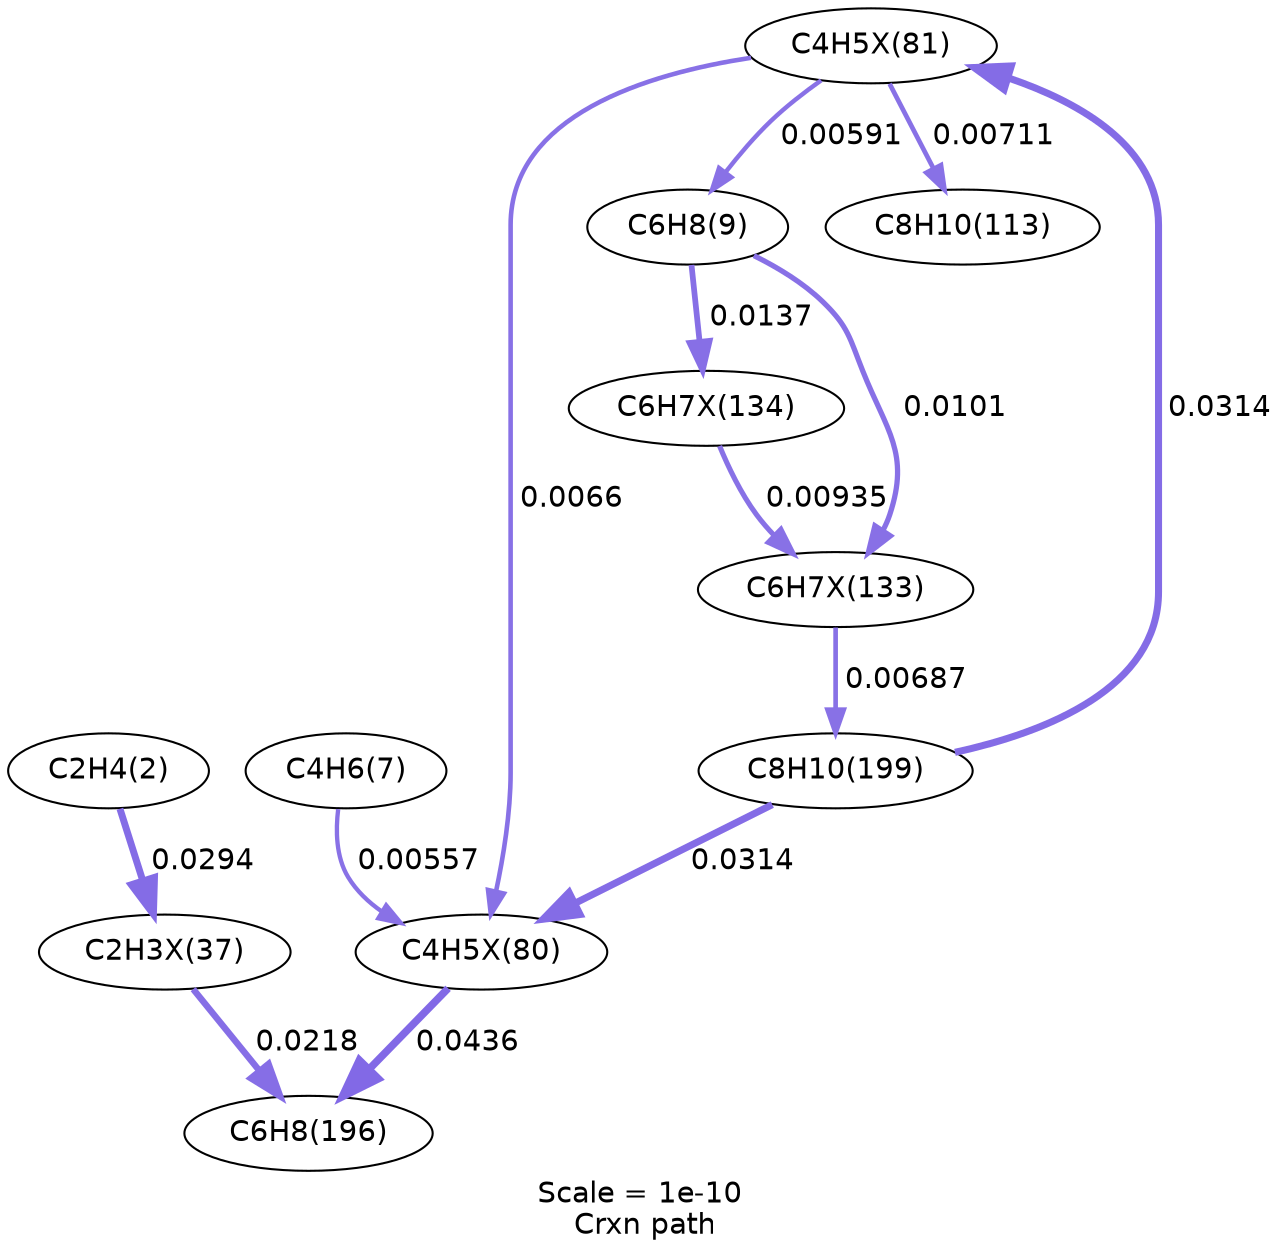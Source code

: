digraph reaction_paths {
center=1;
s5 -> s30[fontname="Helvetica", style="setlinewidth(3.34)", arrowsize=1.67, color="0.7, 0.529, 0.9"
, label=" 0.0294"];
s30 -> s13[fontname="Helvetica", style="setlinewidth(3.11)", arrowsize=1.56, color="0.7, 0.522, 0.9"
, label=" 0.0218"];
s8 -> s32[fontname="Helvetica", style="setlinewidth(2.08)", arrowsize=1.04, color="0.7, 0.506, 0.9"
, label=" 0.00557"];
s33 -> s9[fontname="Helvetica", style="setlinewidth(2.13)", arrowsize=1.06, color="0.7, 0.506, 0.9"
, label=" 0.00591"];
s33 -> s32[fontname="Helvetica", style="setlinewidth(2.21)", arrowsize=1.11, color="0.7, 0.507, 0.9"
, label=" 0.0066"];
s33 -> s10[fontname="Helvetica", style="setlinewidth(2.27)", arrowsize=1.13, color="0.7, 0.507, 0.9"
, label=" 0.00711"];
s14 -> s33[fontname="Helvetica", style="setlinewidth(3.39)", arrowsize=1.69, color="0.7, 0.531, 0.9"
, label=" 0.0314"];
s9 -> s35[fontname="Helvetica", style="setlinewidth(2.76)", arrowsize=1.38, color="0.7, 0.514, 0.9"
, label=" 0.0137"];
s9 -> s34[fontname="Helvetica", style="setlinewidth(2.53)", arrowsize=1.27, color="0.7, 0.51, 0.9"
, label=" 0.0101"];
s32 -> s13[fontname="Helvetica", style="setlinewidth(3.64)", arrowsize=1.82, color="0.7, 0.544, 0.9"
, label=" 0.0436"];
s14 -> s32[fontname="Helvetica", style="setlinewidth(3.39)", arrowsize=1.69, color="0.7, 0.531, 0.9"
, label=" 0.0314"];
s35 -> s34[fontname="Helvetica", style="setlinewidth(2.47)", arrowsize=1.24, color="0.7, 0.509, 0.9"
, label=" 0.00935"];
s34 -> s14[fontname="Helvetica", style="setlinewidth(2.24)", arrowsize=1.12, color="0.7, 0.507, 0.9"
, label=" 0.00687"];
s5 [ fontname="Helvetica", label="C2H4(2)"];
s8 [ fontname="Helvetica", label="C4H6(7)"];
s9 [ fontname="Helvetica", label="C6H8(9)"];
s10 [ fontname="Helvetica", label="C8H10(113)"];
s13 [ fontname="Helvetica", label="C6H8(196)"];
s14 [ fontname="Helvetica", label="C8H10(199)"];
s30 [ fontname="Helvetica", label="C2H3X(37)"];
s32 [ fontname="Helvetica", label="C4H5X(80)"];
s33 [ fontname="Helvetica", label="C4H5X(81)"];
s34 [ fontname="Helvetica", label="C6H7X(133)"];
s35 [ fontname="Helvetica", label="C6H7X(134)"];
 label = "Scale = 1e-10\l Crxn path";
 fontname = "Helvetica";
}

